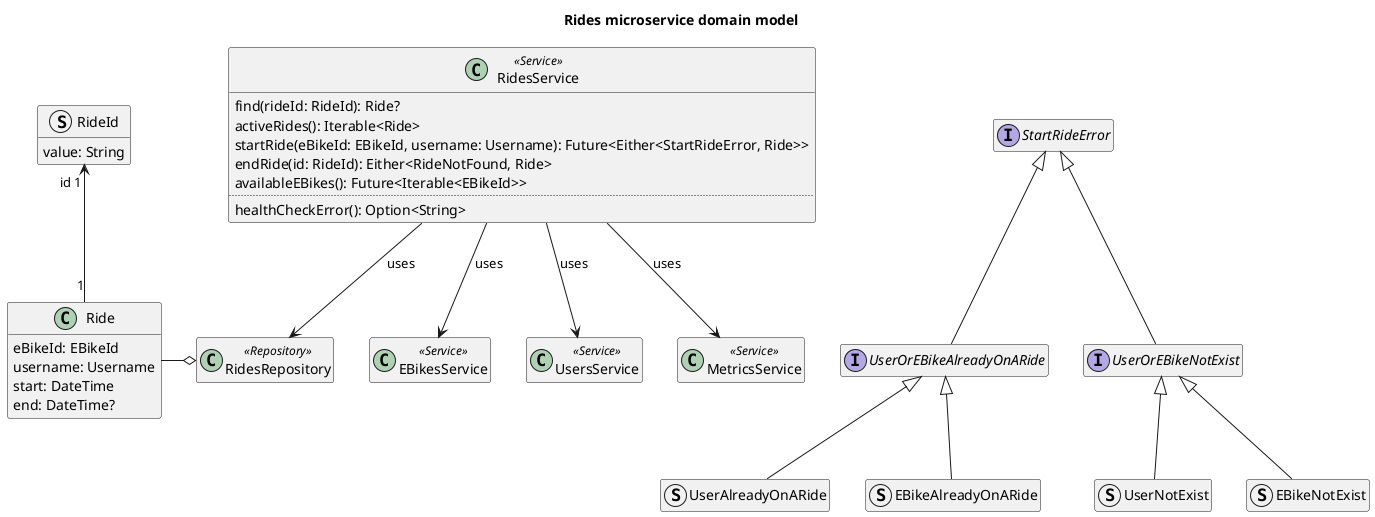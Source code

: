 @startuml rides-microservice-domain-model

title Rides microservice domain model

class Ride {
    eBikeId: EBikeId
    username: Username
    start: DateTime
    end: DateTime?
}
struct RideId {
    value: String
}
Ride "1" -u-> "id 1" RideId

class RidesRepository <<Repository>>
RidesRepository o-l- Ride

class RidesService <<Service>> {
    find(rideId: RideId): Ride?
    activeRides(): Iterable<Ride>
    startRide(eBikeId: EBikeId, username: Username): Future<Either<StartRideError, Ride>>
    endRide(id: RideId): Either<RideNotFound, Ride>
    availableEBikes(): Future<Iterable<EBikeId>>
    ..
    healthCheckError(): Option<String>
}

RidesService --> RidesRepository : "uses"

class EBikesService <<Service>>
RidesService --> EBikesService : "uses"

class UsersService <<Service>>
RidesService --> UsersService : "uses"

class MetricsService <<Service>>
RidesService --> MetricsService : "uses"

interface StartRideError

interface UserOrEBikeAlreadyOnARide extends StartRideError
struct UserAlreadyOnARide extends UserOrEBikeAlreadyOnARide
struct EBikeAlreadyOnARide extends UserOrEBikeAlreadyOnARide

interface UserOrEBikeNotExist extends StartRideError
struct UserNotExist extends UserOrEBikeNotExist
struct EBikeNotExist extends UserOrEBikeNotExist

hide empty members

@enduml
